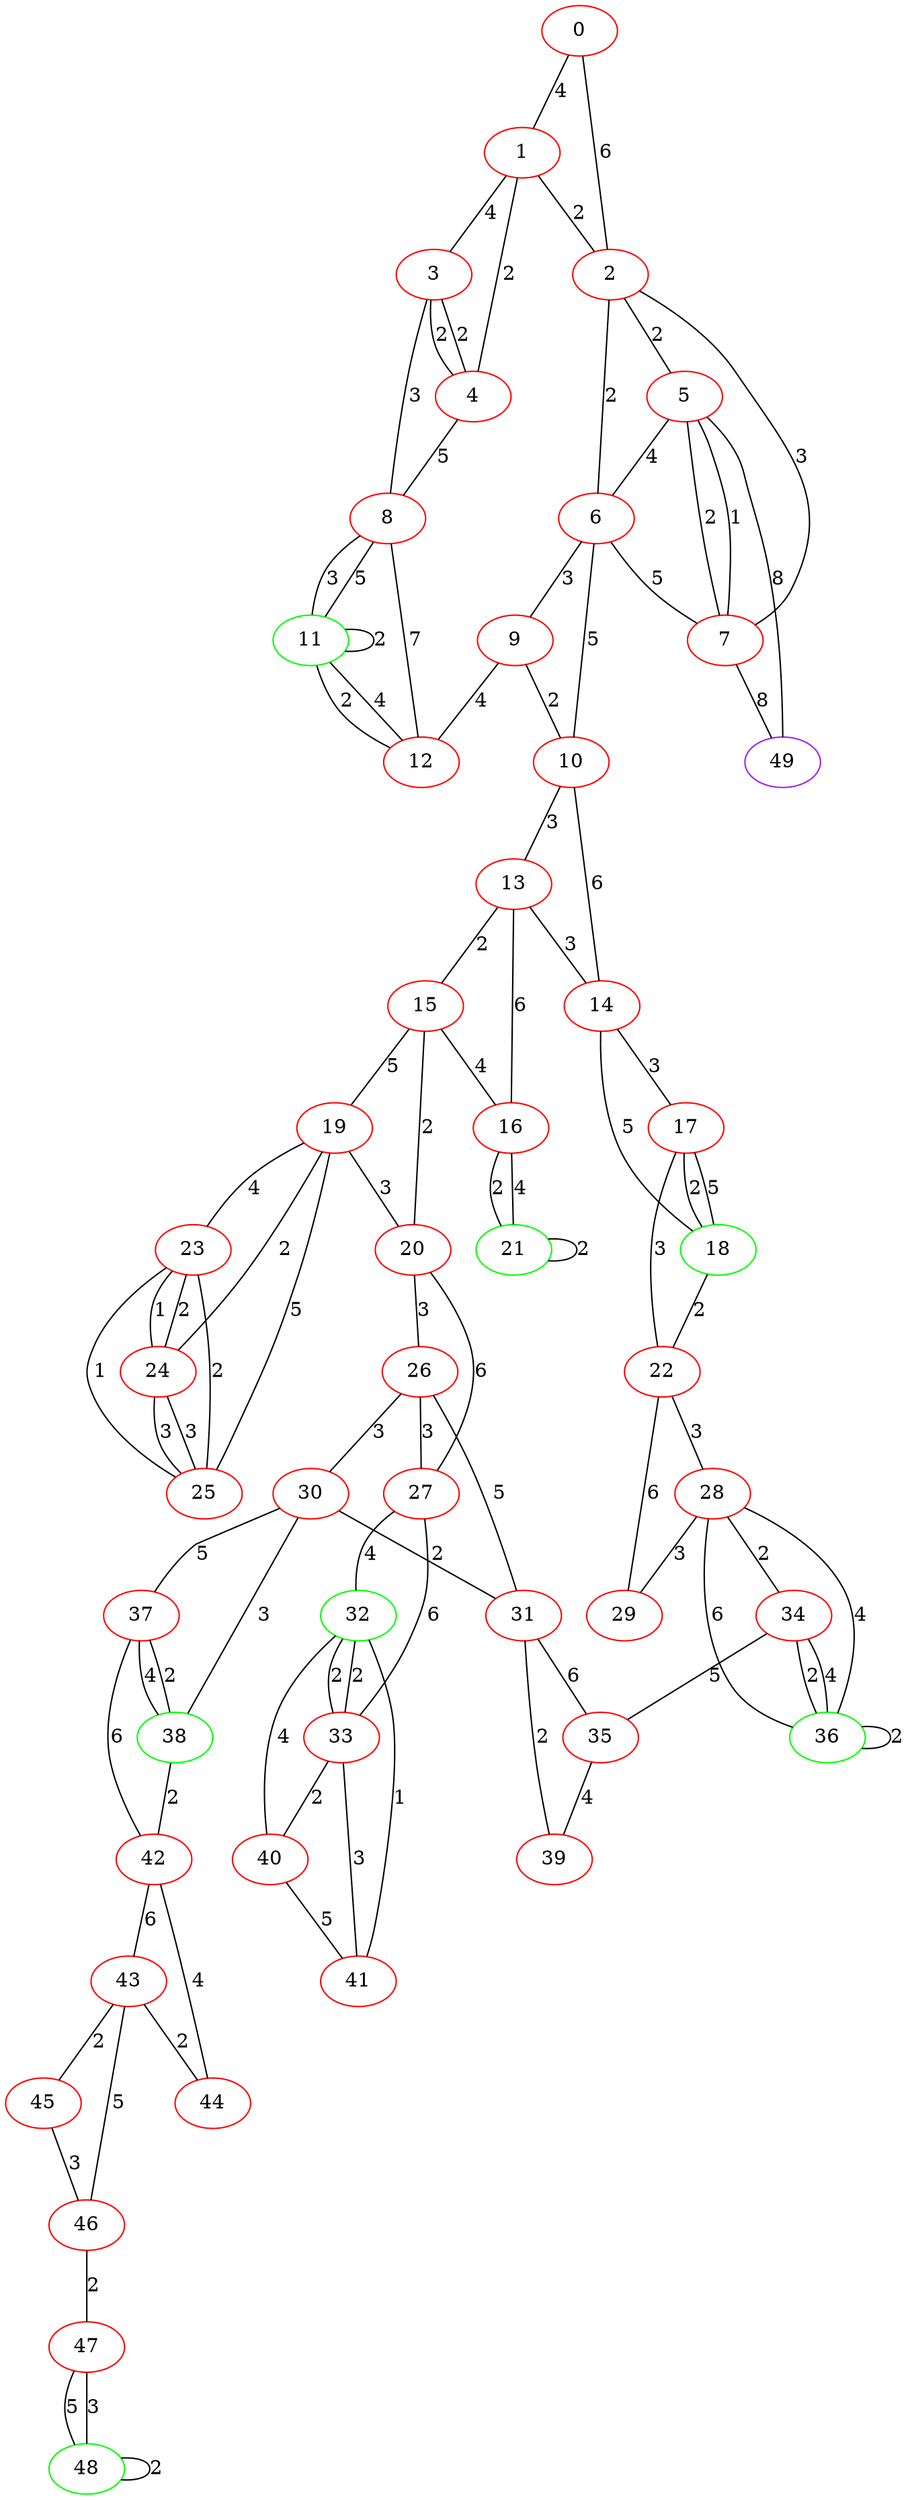 graph "" {
0 [color=red, weight=1];
1 [color=red, weight=1];
2 [color=red, weight=1];
3 [color=red, weight=1];
4 [color=red, weight=1];
5 [color=red, weight=1];
6 [color=red, weight=1];
7 [color=red, weight=1];
8 [color=red, weight=1];
9 [color=red, weight=1];
10 [color=red, weight=1];
11 [color=green, weight=2];
12 [color=red, weight=1];
13 [color=red, weight=1];
14 [color=red, weight=1];
15 [color=red, weight=1];
16 [color=red, weight=1];
17 [color=red, weight=1];
18 [color=green, weight=2];
19 [color=red, weight=1];
20 [color=red, weight=1];
21 [color=green, weight=2];
22 [color=red, weight=1];
23 [color=red, weight=1];
24 [color=red, weight=1];
25 [color=red, weight=1];
26 [color=red, weight=1];
27 [color=red, weight=1];
28 [color=red, weight=1];
29 [color=red, weight=1];
30 [color=red, weight=1];
31 [color=red, weight=1];
32 [color=green, weight=2];
33 [color=red, weight=1];
34 [color=red, weight=1];
35 [color=red, weight=1];
36 [color=green, weight=2];
37 [color=red, weight=1];
38 [color=green, weight=2];
39 [color=red, weight=1];
40 [color=red, weight=1];
41 [color=red, weight=1];
42 [color=red, weight=1];
43 [color=red, weight=1];
44 [color=red, weight=1];
45 [color=red, weight=1];
46 [color=red, weight=1];
47 [color=red, weight=1];
48 [color=green, weight=2];
49 [color=purple, weight=4];
0 -- 1  [key=0, label=4];
0 -- 2  [key=0, label=6];
1 -- 2  [key=0, label=2];
1 -- 3  [key=0, label=4];
1 -- 4  [key=0, label=2];
2 -- 5  [key=0, label=2];
2 -- 6  [key=0, label=2];
2 -- 7  [key=0, label=3];
3 -- 8  [key=0, label=3];
3 -- 4  [key=0, label=2];
3 -- 4  [key=1, label=2];
4 -- 8  [key=0, label=5];
5 -- 49  [key=0, label=8];
5 -- 6  [key=0, label=4];
5 -- 7  [key=0, label=2];
5 -- 7  [key=1, label=1];
6 -- 9  [key=0, label=3];
6 -- 10  [key=0, label=5];
6 -- 7  [key=0, label=5];
7 -- 49  [key=0, label=8];
8 -- 11  [key=0, label=3];
8 -- 11  [key=1, label=5];
8 -- 12  [key=0, label=7];
9 -- 10  [key=0, label=2];
9 -- 12  [key=0, label=4];
10 -- 13  [key=0, label=3];
10 -- 14  [key=0, label=6];
11 -- 11  [key=0, label=2];
11 -- 12  [key=0, label=4];
11 -- 12  [key=1, label=2];
13 -- 16  [key=0, label=6];
13 -- 14  [key=0, label=3];
13 -- 15  [key=0, label=2];
14 -- 17  [key=0, label=3];
14 -- 18  [key=0, label=5];
15 -- 16  [key=0, label=4];
15 -- 19  [key=0, label=5];
15 -- 20  [key=0, label=2];
16 -- 21  [key=0, label=2];
16 -- 21  [key=1, label=4];
17 -- 18  [key=0, label=2];
17 -- 18  [key=1, label=5];
17 -- 22  [key=0, label=3];
18 -- 22  [key=0, label=2];
19 -- 24  [key=0, label=2];
19 -- 25  [key=0, label=5];
19 -- 23  [key=0, label=4];
19 -- 20  [key=0, label=3];
20 -- 27  [key=0, label=6];
20 -- 26  [key=0, label=3];
21 -- 21  [key=0, label=2];
22 -- 28  [key=0, label=3];
22 -- 29  [key=0, label=6];
23 -- 24  [key=0, label=1];
23 -- 24  [key=1, label=2];
23 -- 25  [key=0, label=2];
23 -- 25  [key=1, label=1];
24 -- 25  [key=0, label=3];
24 -- 25  [key=1, label=3];
26 -- 27  [key=0, label=3];
26 -- 30  [key=0, label=3];
26 -- 31  [key=0, label=5];
27 -- 32  [key=0, label=4];
27 -- 33  [key=0, label=6];
28 -- 34  [key=0, label=2];
28 -- 36  [key=0, label=4];
28 -- 36  [key=1, label=6];
28 -- 29  [key=0, label=3];
30 -- 37  [key=0, label=5];
30 -- 38  [key=0, label=3];
30 -- 31  [key=0, label=2];
31 -- 35  [key=0, label=6];
31 -- 39  [key=0, label=2];
32 -- 40  [key=0, label=4];
32 -- 33  [key=0, label=2];
32 -- 33  [key=1, label=2];
32 -- 41  [key=0, label=1];
33 -- 40  [key=0, label=2];
33 -- 41  [key=0, label=3];
34 -- 36  [key=0, label=2];
34 -- 36  [key=1, label=4];
34 -- 35  [key=0, label=5];
35 -- 39  [key=0, label=4];
36 -- 36  [key=0, label=2];
37 -- 42  [key=0, label=6];
37 -- 38  [key=0, label=4];
37 -- 38  [key=1, label=2];
38 -- 42  [key=0, label=2];
40 -- 41  [key=0, label=5];
42 -- 43  [key=0, label=6];
42 -- 44  [key=0, label=4];
43 -- 44  [key=0, label=2];
43 -- 45  [key=0, label=2];
43 -- 46  [key=0, label=5];
45 -- 46  [key=0, label=3];
46 -- 47  [key=0, label=2];
47 -- 48  [key=0, label=5];
47 -- 48  [key=1, label=3];
48 -- 48  [key=0, label=2];
}
